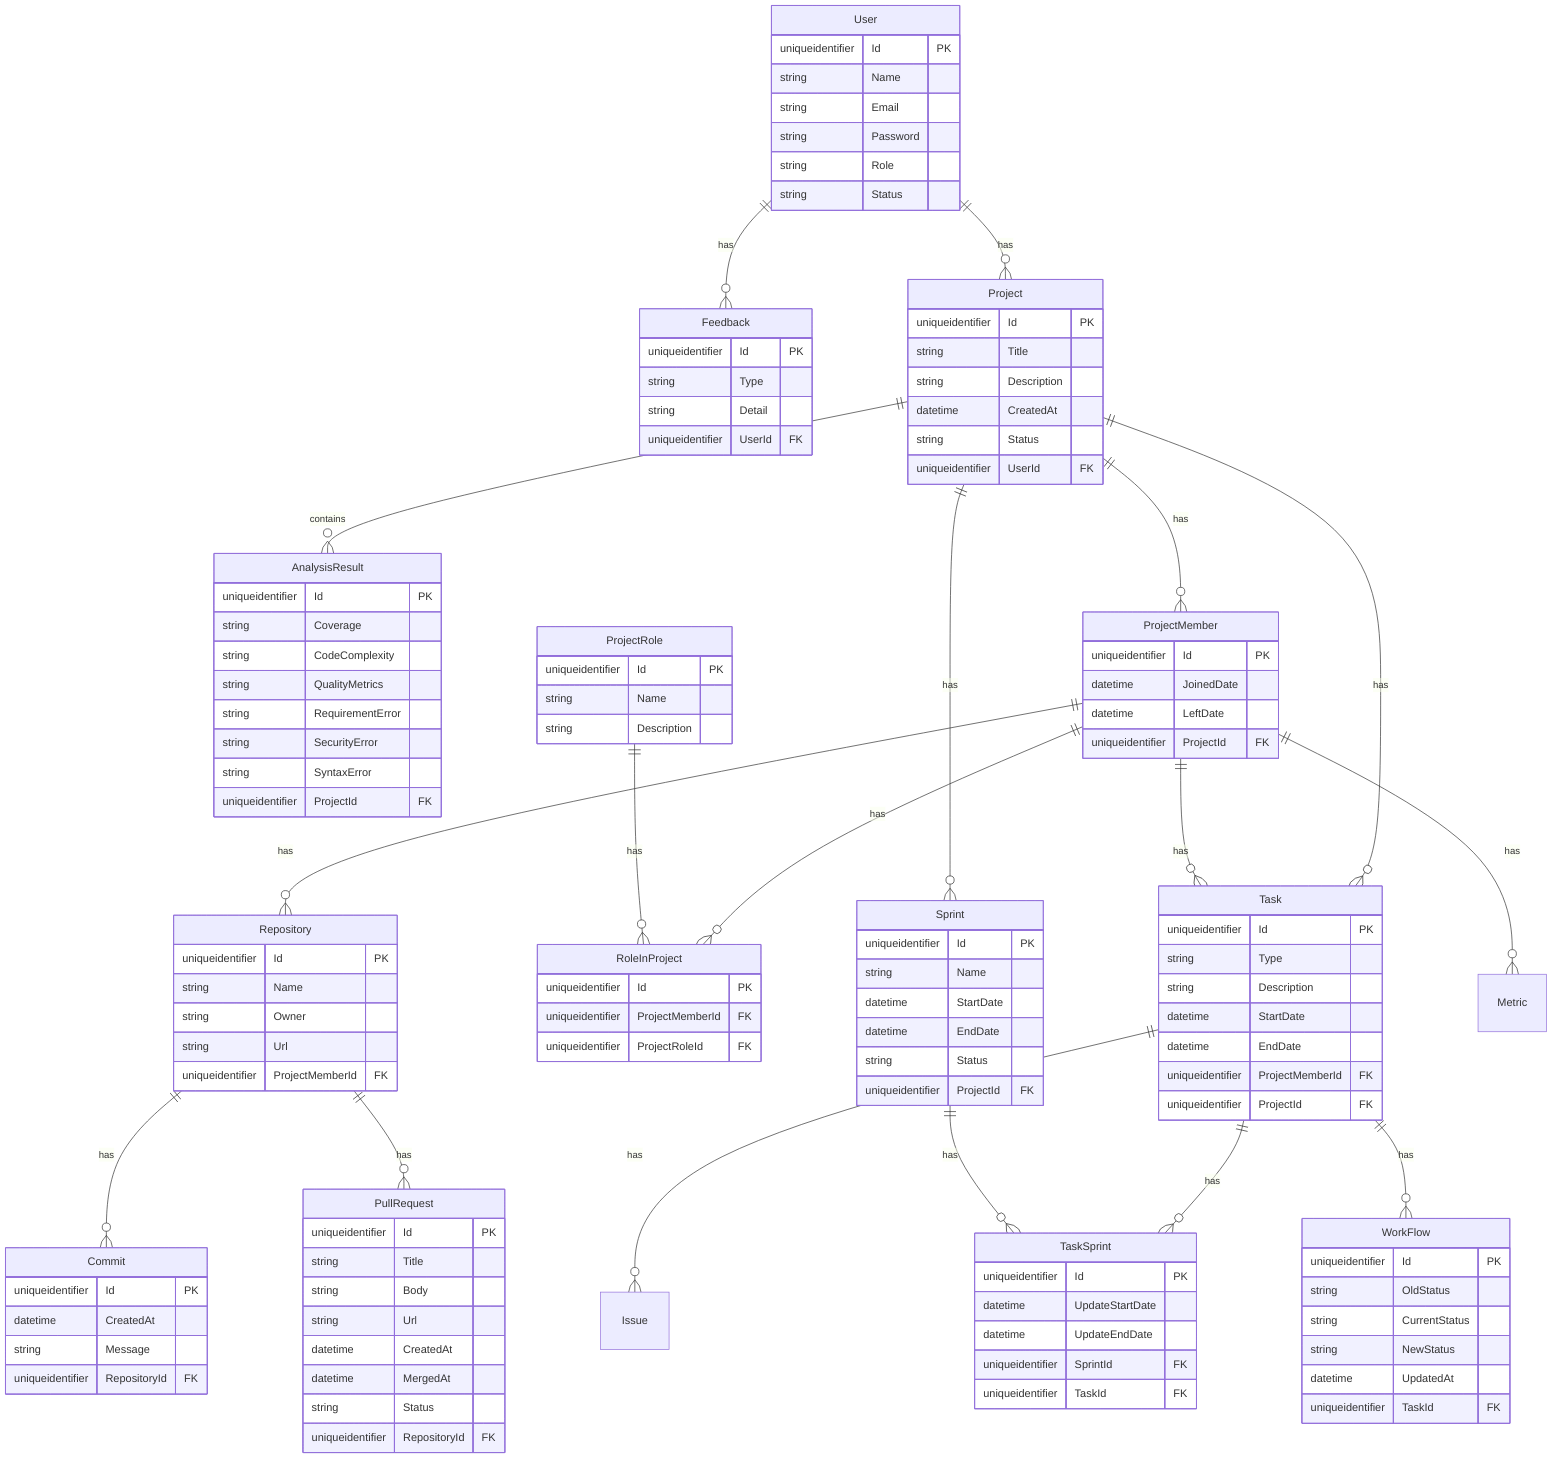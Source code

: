 erDiagram
    Commit {
        uniqueidentifier Id PK
        datetime CreatedAt
        string Message
        uniqueidentifier RepositoryId FK
    }

    Feedback {
        uniqueidentifier Id PK
        string Type
        string Detail
        uniqueidentifier UserId FK
    }

    Project {
        uniqueidentifier Id PK
        string Title
        string Description
        datetime CreatedAt

        %% public | private
        string Status

        uniqueidentifier UserId FK
    }

    AnalysisResult {
        uniqueidentifier Id PK
        string Coverage
        string CodeComplexity
        string QualityMetrics
        string RequirementError
        string SecurityError
        string SyntaxError
        uniqueidentifier ProjectId FK
    }

    ProjectMember {
        uniqueidentifier Id PK
        datetime JoinedDate
        datetime LeftDate
        uniqueidentifier ProjectId FK
    }

    ProjectRole {
        uniqueidentifier Id PK

        %% leader | .......
        string Name

        string Description
    }

    PullRequest {
        uniqueidentifier Id PK
        string Title
        string Body
        string Url
        datetime CreatedAt
        datetime MergedAt
        string Status
        uniqueidentifier RepositoryId FK
    }

    Repository {
        uniqueidentifier Id PK
        string Name
        string Owner
        string Url
        uniqueidentifier ProjectMemberId FK
    }

    RoleInProject {
        uniqueidentifier Id PK
        uniqueidentifier ProjectMemberId FK
        uniqueidentifier ProjectRoleId FK
    }

    Sprint {
        uniqueidentifier Id PK
        string Name
        datetime StartDate
        datetime EndDate

        %% in progress | done
        string Status

        uniqueidentifier ProjectId FK
    }

    Task {
        uniqueidentifier Id PK
        string Type
        string Description
        datetime StartDate
        datetime EndDate
        uniqueidentifier ProjectMemberId FK
        uniqueidentifier ProjectId FK
    }

    TaskSprint {
        uniqueidentifier Id PK
        datetime UpdateStartDate
        datetime UpdateEndDate
        uniqueidentifier SprintId FK
        uniqueidentifier TaskId FK
    }

    User {
        uniqueidentifier Id PK
        string Name
        string Email
        string Password

        %% admin | user | moderator
        string Role

        %% activated | deactivated
        string Status
    }

    WorkFlow {
        uniqueidentifier Id PK
        string OldStatus
        string CurrentStatus
        string NewStatus
        datetime UpdatedAt
        uniqueidentifier TaskId FK
    }

    %% Relationships
    Repository ||--o{ Commit : has
    User ||--o{ Feedback : has
    Project ||--o{ AnalysisResult : contains
    Project ||--o{ ProjectMember : has
    User ||--o{ Project : has
    Repository ||--o{ PullRequest : has
    ProjectMember ||--o{ Repository : has
    ProjectMember ||--o{ RoleInProject : has
    ProjectRole ||--o{ RoleInProject : has
    Project ||--o{ Sprint : has
    Project ||--o{ Task : has
    ProjectMember ||--o{ Task : has
    ProjectMember ||--o{ Metric : has
    Task ||--o{ TaskSprint : has
    Task ||--o{ Issue : has
    Sprint ||--o{ TaskSprint : has
    Task ||--o{ WorkFlow : has
